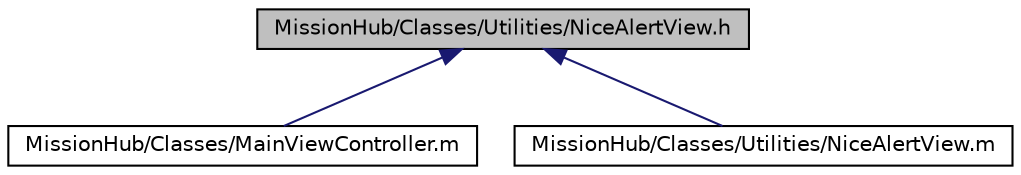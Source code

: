 digraph G
{
  edge [fontname="Helvetica",fontsize="10",labelfontname="Helvetica",labelfontsize="10"];
  node [fontname="Helvetica",fontsize="10",shape=record];
  Node1 [label="MissionHub/Classes/Utilities/NiceAlertView.h",height=0.2,width=0.4,color="black", fillcolor="grey75", style="filled" fontcolor="black"];
  Node1 -> Node2 [dir="back",color="midnightblue",fontsize="10",style="solid",fontname="Helvetica"];
  Node2 [label="MissionHub/Classes/MainViewController.m",height=0.2,width=0.4,color="black", fillcolor="white", style="filled",URL="$_main_view_controller_8m.html"];
  Node1 -> Node3 [dir="back",color="midnightblue",fontsize="10",style="solid",fontname="Helvetica"];
  Node3 [label="MissionHub/Classes/Utilities/NiceAlertView.m",height=0.2,width=0.4,color="black", fillcolor="white", style="filled",URL="$_nice_alert_view_8m.html"];
}
